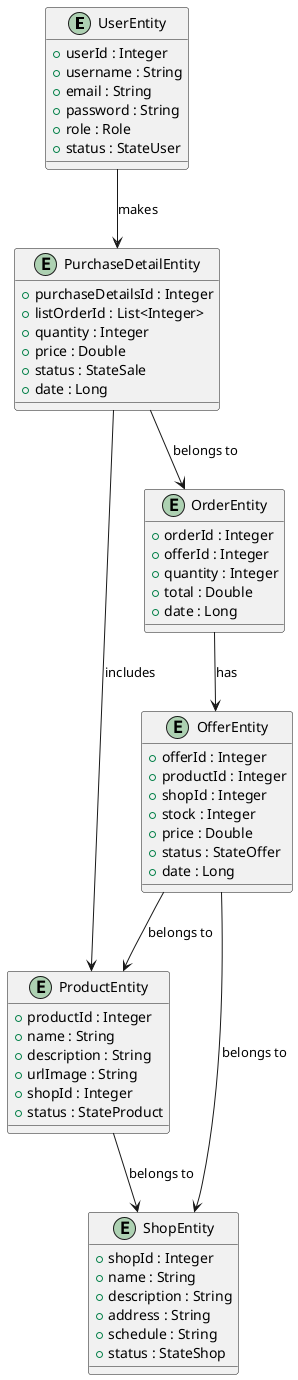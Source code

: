@startuml
entity UserEntity {
    + userId : Integer
    + username : String
    + email : String
    + password : String
    + role : Role
    + status : StateUser
}

entity ShopEntity {
    + shopId : Integer
    + name : String
    + description : String
    + address : String
    + schedule : String
    + status : StateShop
}

entity PurchaseDetailEntity {
    + purchaseDetailsId : Integer
    + listOrderId : List<Integer>
    + quantity : Integer
    + price : Double
    + status : StateSale
    + date : Long
}

entity ProductEntity {
    + productId : Integer
    + name : String
    + description : String
    + urlImage : String
    + shopId : Integer
    + status : StateProduct
}

entity OrderEntity {
    + orderId : Integer
    + offerId : Integer
    + quantity : Integer
    + total : Double
    + date : Long
}

entity OfferEntity {
    + offerId : Integer
    + productId : Integer
    + shopId : Integer
    + stock : Integer
    + price : Double
    + status : StateOffer
    + date : Long
}

UserEntity --> PurchaseDetailEntity : makes
PurchaseDetailEntity --> ProductEntity : includes
PurchaseDetailEntity --> OrderEntity : belongs to
ProductEntity --> ShopEntity : belongs to
OfferEntity --> ProductEntity : belongs to
OfferEntity --> ShopEntity : belongs to
OrderEntity --> OfferEntity : has
@enduml
